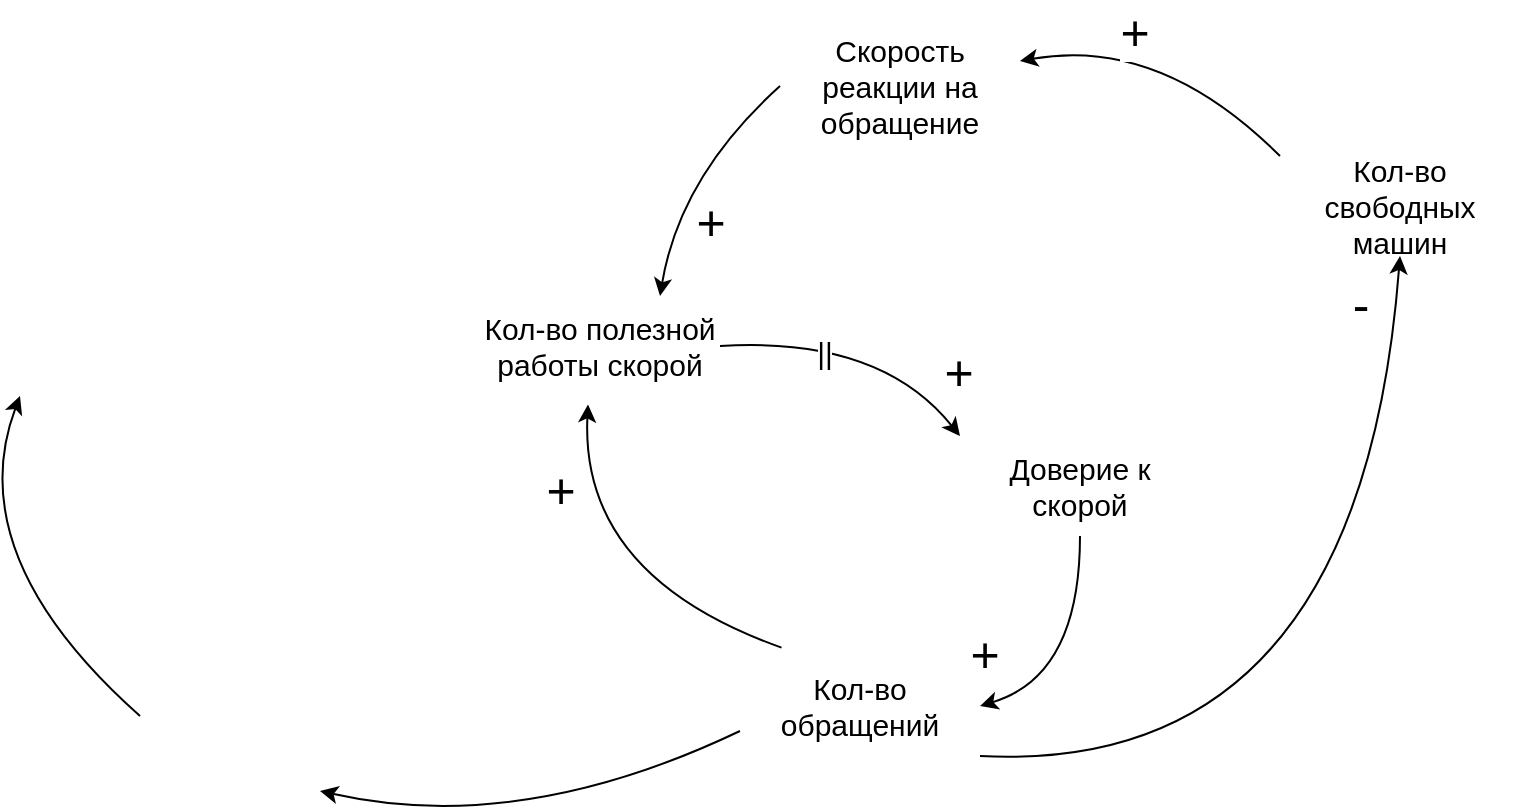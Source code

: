 <mxfile version="24.2.2" type="github">
  <diagram name="Страница — 1" id="gs51xV0ueXC-iyVvFUpw">
    <mxGraphModel dx="994" dy="461" grid="1" gridSize="10" guides="1" tooltips="1" connect="1" arrows="1" fold="1" page="1" pageScale="1" pageWidth="827" pageHeight="1169" math="0" shadow="0">
      <root>
        <mxCell id="0" />
        <mxCell id="1" parent="0" />
        <mxCell id="27EXUT97YrbOmOfqT-gu-7" value="" style="curved=1;endArrow=classic;html=1;rounded=0;exitX=1;exitY=0.5;exitDx=0;exitDy=0;entryX=0;entryY=0;entryDx=0;entryDy=0;" parent="1" source="27EXUT97YrbOmOfqT-gu-21" target="27EXUT97YrbOmOfqT-gu-22" edge="1">
          <mxGeometry width="50" height="50" relative="1" as="geometry">
            <mxPoint x="456.569" y="309.749" as="sourcePoint" />
            <mxPoint x="560" y="375" as="targetPoint" />
            <Array as="points">
              <mxPoint x="540" y="300" />
            </Array>
          </mxGeometry>
        </mxCell>
        <mxCell id="27EXUT97YrbOmOfqT-gu-8" value="&lt;font style=&quot;font-size: 25px;&quot;&gt;+&lt;/font&gt;" style="edgeLabel;html=1;align=center;verticalAlign=middle;resizable=0;points=[];" parent="27EXUT97YrbOmOfqT-gu-7" vertex="1" connectable="0">
          <mxGeometry x="0.531" y="-1" relative="1" as="geometry">
            <mxPoint x="21" y="-8" as="offset" />
          </mxGeometry>
        </mxCell>
        <mxCell id="27EXUT97YrbOmOfqT-gu-43" value="&lt;font style=&quot;font-size: 15px;&quot;&gt;||&lt;/font&gt;" style="edgeLabel;html=1;align=center;verticalAlign=middle;resizable=0;points=[];" parent="27EXUT97YrbOmOfqT-gu-7" vertex="1" connectable="0">
          <mxGeometry x="-0.285" y="-6" relative="1" as="geometry">
            <mxPoint as="offset" />
          </mxGeometry>
        </mxCell>
        <mxCell id="27EXUT97YrbOmOfqT-gu-13" value="" style="curved=1;endArrow=classic;html=1;rounded=0;exitX=0.5;exitY=1;exitDx=0;exitDy=0;entryX=1;entryY=0.5;entryDx=0;entryDy=0;" parent="1" source="27EXUT97YrbOmOfqT-gu-22" target="27EXUT97YrbOmOfqT-gu-24" edge="1">
          <mxGeometry width="50" height="50" relative="1" as="geometry">
            <mxPoint x="640" y="410" as="sourcePoint" />
            <mxPoint x="550" y="485" as="targetPoint" />
            <Array as="points">
              <mxPoint x="640" y="470" />
            </Array>
          </mxGeometry>
        </mxCell>
        <mxCell id="27EXUT97YrbOmOfqT-gu-14" value="&lt;font style=&quot;font-size: 25px;&quot;&gt;+&lt;/font&gt;" style="edgeLabel;html=1;align=center;verticalAlign=middle;resizable=0;points=[];" parent="27EXUT97YrbOmOfqT-gu-13" vertex="1" connectable="0">
          <mxGeometry x="0.531" y="-1" relative="1" as="geometry">
            <mxPoint x="-25" y="-18" as="offset" />
          </mxGeometry>
        </mxCell>
        <mxCell id="27EXUT97YrbOmOfqT-gu-16" value="" style="curved=1;endArrow=classic;html=1;rounded=0;exitX=0.173;exitY=-0.084;exitDx=0;exitDy=0;entryX=0.45;entryY=1.084;entryDx=0;entryDy=0;entryPerimeter=0;exitPerimeter=0;" parent="1" source="27EXUT97YrbOmOfqT-gu-24" target="27EXUT97YrbOmOfqT-gu-21" edge="1">
          <mxGeometry width="50" height="50" relative="1" as="geometry">
            <mxPoint x="390" y="485" as="sourcePoint" />
            <mxPoint x="266.08" y="490.2" as="targetPoint" />
            <Array as="points">
              <mxPoint x="390" y="420" />
            </Array>
          </mxGeometry>
        </mxCell>
        <mxCell id="27EXUT97YrbOmOfqT-gu-17" value="&lt;font style=&quot;font-size: 25px;&quot;&gt;+&lt;/font&gt;" style="edgeLabel;html=1;align=center;verticalAlign=middle;resizable=0;points=[];" parent="27EXUT97YrbOmOfqT-gu-16" vertex="1" connectable="0">
          <mxGeometry x="0.531" y="-1" relative="1" as="geometry">
            <mxPoint x="-13" y="-4" as="offset" />
          </mxGeometry>
        </mxCell>
        <mxCell id="27EXUT97YrbOmOfqT-gu-18" value="" style="curved=1;endArrow=classic;html=1;rounded=0;exitX=0;exitY=0.75;exitDx=0;exitDy=0;entryX=1;entryY=0.75;entryDx=0;entryDy=0;" parent="1" source="27EXUT97YrbOmOfqT-gu-24" edge="1">
          <mxGeometry width="50" height="50" relative="1" as="geometry">
            <mxPoint x="190" y="260" as="sourcePoint" />
            <mxPoint x="260" y="527.5" as="targetPoint" />
            <Array as="points">
              <mxPoint x="360" y="550" />
            </Array>
          </mxGeometry>
        </mxCell>
        <mxCell id="27EXUT97YrbOmOfqT-gu-21" value="&lt;span style=&quot;font-size: 15px;&quot;&gt;Кол-во полезной работы скорой&lt;/span&gt;" style="text;html=1;align=center;verticalAlign=middle;whiteSpace=wrap;rounded=0;" parent="1" vertex="1">
          <mxGeometry x="340" y="280" width="120" height="50" as="geometry" />
        </mxCell>
        <mxCell id="27EXUT97YrbOmOfqT-gu-22" value="&lt;font style=&quot;font-size: 15px;&quot;&gt;Доверие к скорой&lt;/font&gt;" style="text;html=1;align=center;verticalAlign=middle;whiteSpace=wrap;rounded=0;" parent="1" vertex="1">
          <mxGeometry x="580" y="350" width="120" height="50" as="geometry" />
        </mxCell>
        <mxCell id="27EXUT97YrbOmOfqT-gu-24" value="&lt;font style=&quot;font-size: 15px;&quot;&gt;Кол-во обращений&lt;/font&gt;" style="text;html=1;align=center;verticalAlign=middle;whiteSpace=wrap;rounded=0;" parent="1" vertex="1">
          <mxGeometry x="470" y="460" width="120" height="50" as="geometry" />
        </mxCell>
        <mxCell id="27EXUT97YrbOmOfqT-gu-25" value="&lt;font style=&quot;font-size: 15px;&quot;&gt;Скорость реакции на обращение&lt;/font&gt;" style="text;html=1;align=center;verticalAlign=middle;whiteSpace=wrap;rounded=0;" parent="1" vertex="1">
          <mxGeometry x="490" y="150" width="120" height="50" as="geometry" />
        </mxCell>
        <mxCell id="27EXUT97YrbOmOfqT-gu-26" value="" style="curved=1;endArrow=classic;html=1;rounded=0;exitX=0;exitY=0.5;exitDx=0;exitDy=0;entryX=0.75;entryY=0;entryDx=0;entryDy=0;" parent="1" source="27EXUT97YrbOmOfqT-gu-25" target="27EXUT97YrbOmOfqT-gu-21" edge="1">
          <mxGeometry width="50" height="50" relative="1" as="geometry">
            <mxPoint x="354" y="200" as="sourcePoint" />
            <mxPoint x="474" y="220" as="targetPoint" />
            <Array as="points">
              <mxPoint x="440" y="220" />
            </Array>
          </mxGeometry>
        </mxCell>
        <mxCell id="27EXUT97YrbOmOfqT-gu-27" value="&lt;font style=&quot;font-size: 25px;&quot;&gt;+&lt;/font&gt;" style="edgeLabel;html=1;align=center;verticalAlign=middle;resizable=0;points=[];" parent="27EXUT97YrbOmOfqT-gu-26" vertex="1" connectable="0">
          <mxGeometry x="0.531" y="-1" relative="1" as="geometry">
            <mxPoint x="21" y="-8" as="offset" />
          </mxGeometry>
        </mxCell>
        <mxCell id="27EXUT97YrbOmOfqT-gu-28" value="&lt;font style=&quot;font-size: 15px;&quot;&gt;Кол-во свободных машин&lt;/font&gt;" style="text;html=1;align=center;verticalAlign=middle;whiteSpace=wrap;rounded=0;" parent="1" vertex="1">
          <mxGeometry x="740" y="210" width="120" height="50" as="geometry" />
        </mxCell>
        <mxCell id="27EXUT97YrbOmOfqT-gu-29" value="" style="curved=1;endArrow=classic;html=1;rounded=0;exitX=0;exitY=0;exitDx=0;exitDy=0;entryX=1;entryY=0.25;entryDx=0;entryDy=0;" parent="1" source="27EXUT97YrbOmOfqT-gu-28" target="27EXUT97YrbOmOfqT-gu-25" edge="1">
          <mxGeometry width="50" height="50" relative="1" as="geometry">
            <mxPoint x="700" y="200" as="sourcePoint" />
            <mxPoint x="640" y="305" as="targetPoint" />
            <Array as="points">
              <mxPoint x="680" y="150" />
            </Array>
          </mxGeometry>
        </mxCell>
        <mxCell id="27EXUT97YrbOmOfqT-gu-30" value="&lt;font style=&quot;font-size: 25px;&quot;&gt;+&lt;/font&gt;" style="edgeLabel;html=1;align=center;verticalAlign=middle;resizable=0;points=[];" parent="27EXUT97YrbOmOfqT-gu-29" vertex="1" connectable="0">
          <mxGeometry x="0.531" y="-1" relative="1" as="geometry">
            <mxPoint x="21" y="-8" as="offset" />
          </mxGeometry>
        </mxCell>
        <mxCell id="27EXUT97YrbOmOfqT-gu-31" value="" style="curved=1;endArrow=classic;html=1;rounded=0;exitX=1;exitY=1;exitDx=0;exitDy=0;entryX=0.5;entryY=1;entryDx=0;entryDy=0;" parent="1" source="27EXUT97YrbOmOfqT-gu-24" target="27EXUT97YrbOmOfqT-gu-28" edge="1">
          <mxGeometry width="50" height="50" relative="1" as="geometry">
            <mxPoint x="827" y="595" as="sourcePoint" />
            <mxPoint x="697" y="553" as="targetPoint" />
            <Array as="points">
              <mxPoint x="780" y="520" />
            </Array>
          </mxGeometry>
        </mxCell>
        <mxCell id="27EXUT97YrbOmOfqT-gu-32" value="&lt;font style=&quot;font-size: 25px;&quot;&gt;-&lt;/font&gt;" style="edgeLabel;html=1;align=center;verticalAlign=middle;resizable=0;points=[];" parent="27EXUT97YrbOmOfqT-gu-31" vertex="1" connectable="0">
          <mxGeometry x="0.531" y="-1" relative="1" as="geometry">
            <mxPoint x="-13" y="-83" as="offset" />
          </mxGeometry>
        </mxCell>
        <mxCell id="27EXUT97YrbOmOfqT-gu-33" value="" style="curved=1;endArrow=classic;html=1;rounded=0;exitX=0.25;exitY=0;exitDx=0;exitDy=0;entryX=0.25;entryY=1;entryDx=0;entryDy=0;" parent="1" edge="1">
          <mxGeometry width="50" height="50" relative="1" as="geometry">
            <mxPoint x="170" y="490" as="sourcePoint" />
            <mxPoint x="110" y="330" as="targetPoint" />
            <Array as="points">
              <mxPoint x="80" y="410" />
            </Array>
          </mxGeometry>
        </mxCell>
      </root>
    </mxGraphModel>
  </diagram>
</mxfile>
